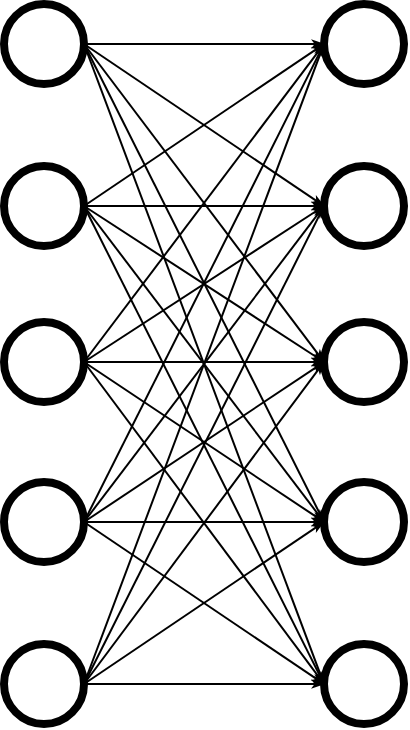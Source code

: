 <mxfile version="13.10.8" type="github"><diagram id="691b31df-7cfc-d80e-552c-7aa9f8c0b5f7" name="Page-1"><mxGraphModel dx="856" dy="1005" grid="1" gridSize="10" guides="1" tooltips="1" connect="1" arrows="1" fold="1" page="1" pageScale="1" pageWidth="826" pageHeight="1169" background="#ffffff" math="0" shadow="0"><root><mxCell id="0"/><mxCell id="1" parent="0"/><mxCell id="3" value="" style="ellipse;whiteSpace=wrap;html=1;aspect=fixed;strokeWidth=4;align=center;" parent="1" vertex="1"><mxGeometry x="359" y="40" width="40" height="40" as="geometry"/></mxCell><mxCell id="4" value="" style="ellipse;whiteSpace=wrap;html=1;aspect=fixed;strokeWidth=4;align=center;" parent="1" vertex="1"><mxGeometry x="359" y="121" width="40" height="40" as="geometry"/></mxCell><mxCell id="5" value="" style="ellipse;whiteSpace=wrap;html=1;aspect=fixed;strokeWidth=4;align=center;" parent="1" vertex="1"><mxGeometry x="359" y="199" width="40" height="40" as="geometry"/></mxCell><mxCell id="6" value="" style="ellipse;whiteSpace=wrap;html=1;aspect=fixed;strokeWidth=4;align=center;" parent="1" vertex="1"><mxGeometry x="359" y="360" width="40" height="40" as="geometry"/></mxCell><mxCell id="7" value="" style="ellipse;whiteSpace=wrap;html=1;aspect=fixed;strokeWidth=4;align=center;" parent="1" vertex="1"><mxGeometry x="359" y="279" width="40" height="40" as="geometry"/></mxCell><mxCell id="8" value="" style="ellipse;whiteSpace=wrap;html=1;aspect=fixed;strokeWidth=4;align=center;" parent="1" vertex="1"><mxGeometry x="519" y="40" width="40" height="40" as="geometry"/></mxCell><mxCell id="9" value="" style="ellipse;whiteSpace=wrap;html=1;aspect=fixed;strokeWidth=4;align=center;" parent="1" vertex="1"><mxGeometry x="519" y="121" width="40" height="40" as="geometry"/></mxCell><mxCell id="10" value="" style="ellipse;whiteSpace=wrap;html=1;aspect=fixed;strokeWidth=4;align=center;" parent="1" vertex="1"><mxGeometry x="519" y="199" width="40" height="40" as="geometry"/></mxCell><mxCell id="11" value="" style="ellipse;whiteSpace=wrap;html=1;aspect=fixed;strokeWidth=4;align=center;" parent="1" vertex="1"><mxGeometry x="519" y="360" width="40" height="40" as="geometry"/></mxCell><mxCell id="12" value="" style="ellipse;whiteSpace=wrap;html=1;aspect=fixed;strokeWidth=4;align=center;" parent="1" vertex="1"><mxGeometry x="519" y="279" width="40" height="40" as="geometry"/></mxCell><mxCell id="13" value="" style="endArrow=classicThin;html=1;shadow=0;strokeColor=#000000;strokeWidth=1;fontColor=#666666;entryX=0;entryY=0.5;endFill=1;exitX=1;exitY=0.5;endSize=3;" parent="1" source="3" target="11" edge="1"><mxGeometry width="50" height="50" relative="1" as="geometry"><mxPoint x="420" y="105" as="sourcePoint"/><mxPoint x="470" y="80" as="targetPoint"/></mxGeometry></mxCell><mxCell id="14" value="" style="endArrow=classicThin;html=1;shadow=0;strokeColor=#000000;strokeWidth=1;fontColor=#666666;entryX=0;entryY=0.5;exitX=1;exitY=0.5;endFill=1;endSize=3;" parent="1" source="3" target="12" edge="1"><mxGeometry width="50" height="50" relative="1" as="geometry"><mxPoint x="430" y="100" as="sourcePoint"/><mxPoint x="520" y="325" as="targetPoint"/></mxGeometry></mxCell><mxCell id="15" value="" style="endArrow=classicThin;html=1;shadow=0;strokeColor=#000000;strokeWidth=1;fontColor=#666666;entryX=0;entryY=0.5;endFill=1;exitX=1;exitY=0.5;endSize=3;" parent="1" source="3" target="10" edge="1"><mxGeometry width="50" height="50" relative="1" as="geometry"><mxPoint x="420" y="100" as="sourcePoint"/><mxPoint x="520" y="280" as="targetPoint"/></mxGeometry></mxCell><mxCell id="16" value="" style="endArrow=classicThin;html=1;shadow=0;strokeColor=#000000;strokeWidth=1;fontColor=#666666;entryX=0;entryY=0.5;endFill=1;exitX=1;exitY=0.5;endSize=3;" parent="1" source="3" target="9" edge="1"><mxGeometry width="50" height="50" relative="1" as="geometry"><mxPoint x="420" y="100" as="sourcePoint"/><mxPoint x="520" y="220" as="targetPoint"/></mxGeometry></mxCell><mxCell id="17" value="" style="endArrow=classicThin;html=1;shadow=0;strokeColor=#000000;strokeWidth=1;fontColor=#666666;entryX=0;entryY=0.5;exitX=1;exitY=0.5;endFill=1;endSize=3;" parent="1" source="3" target="8" edge="1"><mxGeometry width="50" height="50" relative="1" as="geometry"><mxPoint x="430" y="67" as="sourcePoint"/><mxPoint x="520" y="117" as="targetPoint"/></mxGeometry></mxCell><mxCell id="18" value="" style="endArrow=classicThin;html=1;shadow=0;strokeColor=#000000;strokeWidth=1;fontColor=#666666;entryX=0;entryY=0.5;exitX=1;exitY=0.5;endFill=1;endSize=3;" parent="1" source="4" target="11" edge="1"><mxGeometry width="50" height="50" relative="1" as="geometry"><mxPoint x="430" y="115" as="sourcePoint"/><mxPoint x="520" y="340" as="targetPoint"/></mxGeometry></mxCell><mxCell id="19" value="" style="endArrow=classicThin;html=1;shadow=0;strokeColor=#000000;strokeWidth=1;fontColor=#666666;entryX=0;entryY=0.5;exitX=1;exitY=0.5;endFill=1;endSize=3;" parent="1" source="4" target="12" edge="1"><mxGeometry width="50" height="50" relative="1" as="geometry"><mxPoint x="430" y="160" as="sourcePoint"/><mxPoint x="520" y="340" as="targetPoint"/></mxGeometry></mxCell><mxCell id="20" value="" style="endArrow=classicThin;html=1;shadow=0;strokeColor=#000000;strokeWidth=1;fontColor=#666666;entryX=0;entryY=0.5;exitX=1;exitY=0.5;endFill=1;endSize=3;" parent="1" source="4" target="10" edge="1"><mxGeometry width="50" height="50" relative="1" as="geometry"><mxPoint x="420" y="160" as="sourcePoint"/><mxPoint x="520" y="280" as="targetPoint"/></mxGeometry></mxCell><mxCell id="21" value="" style="endArrow=classicThin;html=1;shadow=0;strokeColor=#000000;strokeWidth=1;fontColor=#666666;entryX=0;entryY=0.5;exitX=1;exitY=0.5;endFill=1;endSize=3;" parent="1" source="4" target="9" edge="1"><mxGeometry width="50" height="50" relative="1" as="geometry"><mxPoint x="430" y="148" as="sourcePoint"/><mxPoint x="520" y="208" as="targetPoint"/></mxGeometry></mxCell><mxCell id="22" value="" style="endArrow=classicThin;html=1;shadow=0;strokeColor=#000000;strokeWidth=1;fontColor=#666666;entryX=0;entryY=0.5;endFill=1;exitX=1;exitY=0.5;endSize=3;" parent="1" source="4" target="8" edge="1"><mxGeometry width="50" height="50" relative="1" as="geometry"><mxPoint x="420" y="150" as="sourcePoint"/><mxPoint x="510" y="150" as="targetPoint"/></mxGeometry></mxCell><mxCell id="23" value="" style="endArrow=classicThin;html=1;shadow=0;strokeColor=#000000;strokeWidth=1;fontColor=#666666;entryX=0;entryY=0.5;exitX=1;exitY=0.5;endFill=1;endSize=3;" parent="1" source="5" target="10" edge="1"><mxGeometry width="50" height="50" relative="1" as="geometry"><mxPoint x="430" y="169" as="sourcePoint"/><mxPoint x="520" y="169" as="targetPoint"/></mxGeometry></mxCell><mxCell id="24" value="" style="endArrow=classicThin;html=1;shadow=0;strokeColor=#000000;strokeWidth=1;fontColor=#666666;entryX=0;entryY=0.5;exitX=1;exitY=0.5;endFill=1;endSize=3;" parent="1" source="5" target="12" edge="1"><mxGeometry width="50" height="50" relative="1" as="geometry"><mxPoint x="430" y="223" as="sourcePoint"/><mxPoint x="520" y="223" as="targetPoint"/></mxGeometry></mxCell><mxCell id="25" value="" style="endArrow=classicThin;html=1;shadow=0;strokeColor=#000000;strokeWidth=1;fontColor=#666666;entryX=0;entryY=0.5;exitX=1;exitY=0.5;endFill=1;endSize=3;" parent="1" source="5" target="11" edge="1"><mxGeometry width="50" height="50" relative="1" as="geometry"><mxPoint x="430" y="223" as="sourcePoint"/><mxPoint x="520" y="283" as="targetPoint"/></mxGeometry></mxCell><mxCell id="26" value="" style="endArrow=classicThin;html=1;shadow=0;strokeColor=#000000;strokeWidth=1;fontColor=#666666;entryX=0;entryY=0.5;exitX=1;exitY=0.5;endFill=1;endSize=3;" parent="1" source="5" target="9" edge="1"><mxGeometry width="50" height="50" relative="1" as="geometry"><mxPoint x="430" y="223" as="sourcePoint"/><mxPoint x="520" y="223" as="targetPoint"/></mxGeometry></mxCell><mxCell id="27" value="" style="endArrow=classicThin;html=1;shadow=0;strokeColor=#000000;strokeWidth=1;fontColor=#666666;entryX=0;entryY=0.5;exitX=1;exitY=0.5;endFill=1;endSize=3;" parent="1" source="5" target="8" edge="1"><mxGeometry width="50" height="50" relative="1" as="geometry"><mxPoint x="430" y="223" as="sourcePoint"/><mxPoint x="520" y="163" as="targetPoint"/></mxGeometry></mxCell><mxCell id="28" value="" style="endArrow=classicThin;html=1;shadow=0;strokeColor=#000000;strokeWidth=1;fontColor=#666666;entryX=0;entryY=0.5;exitX=1;exitY=0.5;endFill=1;endSize=3;" parent="1" source="7" target="12" edge="1"><mxGeometry width="50" height="50" relative="1" as="geometry"><mxPoint x="430" y="249" as="sourcePoint"/><mxPoint x="520" y="249" as="targetPoint"/></mxGeometry></mxCell><mxCell id="29" value="" style="endArrow=classicThin;html=1;shadow=0;strokeColor=#000000;strokeWidth=1;fontColor=#666666;entryX=0;entryY=0.5;exitX=1;exitY=0.5;endFill=1;endSize=3;" parent="1" source="6" target="11" edge="1"><mxGeometry width="50" height="50" relative="1" as="geometry"><mxPoint x="430" y="339" as="sourcePoint"/><mxPoint x="520" y="339" as="targetPoint"/></mxGeometry></mxCell><mxCell id="30" value="" style="endArrow=classicThin;html=1;shadow=0;strokeColor=#000000;strokeWidth=1;fontColor=#666666;entryX=0;entryY=0.5;exitX=1;exitY=0.5;endFill=1;endSize=3;" parent="1" source="6" target="12" edge="1"><mxGeometry width="50" height="50" relative="1" as="geometry"><mxPoint x="430" y="343" as="sourcePoint"/><mxPoint x="520" y="343" as="targetPoint"/></mxGeometry></mxCell><mxCell id="31" value="" style="endArrow=classicThin;html=1;shadow=0;strokeColor=#000000;strokeWidth=1;fontColor=#666666;entryX=0;entryY=0.5;exitX=1;exitY=0.5;endFill=1;endSize=3;" parent="1" source="6" target="10" edge="1"><mxGeometry width="50" height="50" relative="1" as="geometry"><mxPoint x="430" y="343" as="sourcePoint"/><mxPoint x="520" y="283" as="targetPoint"/></mxGeometry></mxCell><mxCell id="32" value="" style="endArrow=classicThin;html=1;shadow=0;strokeColor=#000000;strokeWidth=1;fontColor=#666666;entryX=0;entryY=0.5;exitX=1;exitY=0.5;endFill=1;endSize=3;" parent="1" source="6" target="9" edge="1"><mxGeometry width="50" height="50" relative="1" as="geometry"><mxPoint x="430" y="343" as="sourcePoint"/><mxPoint x="520" y="223" as="targetPoint"/></mxGeometry></mxCell><mxCell id="33" value="" style="endArrow=classicThin;html=1;shadow=0;strokeColor=#000000;strokeWidth=1;fontColor=#666666;entryX=0;entryY=0.5;exitX=1;exitY=0.5;endFill=1;endSize=3;" parent="1" source="6" target="8" edge="1"><mxGeometry width="50" height="50" relative="1" as="geometry"><mxPoint x="430" y="343" as="sourcePoint"/><mxPoint x="520" y="163" as="targetPoint"/></mxGeometry></mxCell><mxCell id="34" value="" style="endArrow=classicThin;html=1;shadow=0;strokeColor=#000000;strokeWidth=1;fontColor=#666666;exitX=1;exitY=0.5;endFill=1;entryX=0;entryY=0.5;endSize=3;" parent="1" source="7" target="11" edge="1"><mxGeometry width="50" height="50" relative="1" as="geometry"><mxPoint x="430" y="283" as="sourcePoint"/><mxPoint x="510" y="330" as="targetPoint"/></mxGeometry></mxCell><mxCell id="35" value="" style="endArrow=classicThin;html=1;shadow=0;strokeColor=#000000;strokeWidth=1;fontColor=#666666;entryX=0;entryY=0.5;exitX=1;exitY=0.5;endFill=1;endSize=3;" parent="1" source="7" target="10" edge="1"><mxGeometry width="50" height="50" relative="1" as="geometry"><mxPoint x="430" y="283" as="sourcePoint"/><mxPoint x="520" y="283" as="targetPoint"/></mxGeometry></mxCell><mxCell id="36" value="" style="endArrow=classicThin;html=1;shadow=0;strokeColor=#000000;strokeWidth=1;fontColor=#666666;entryX=0;entryY=0.5;exitX=1;exitY=0.5;endFill=1;endSize=3;" parent="1" source="7" target="9" edge="1"><mxGeometry width="50" height="50" relative="1" as="geometry"><mxPoint x="430" y="283" as="sourcePoint"/><mxPoint x="520" y="223" as="targetPoint"/></mxGeometry></mxCell><mxCell id="37" value="" style="endArrow=classicThin;html=1;shadow=0;strokeColor=#000000;strokeWidth=1;fontColor=#666666;entryX=0;entryY=0.5;exitX=1;exitY=0.5;endFill=1;endSize=3;" parent="1" source="7" target="8" edge="1"><mxGeometry width="50" height="50" relative="1" as="geometry"><mxPoint x="430" y="283" as="sourcePoint"/><mxPoint x="520" y="163" as="targetPoint"/></mxGeometry></mxCell></root></mxGraphModel></diagram></mxfile>
